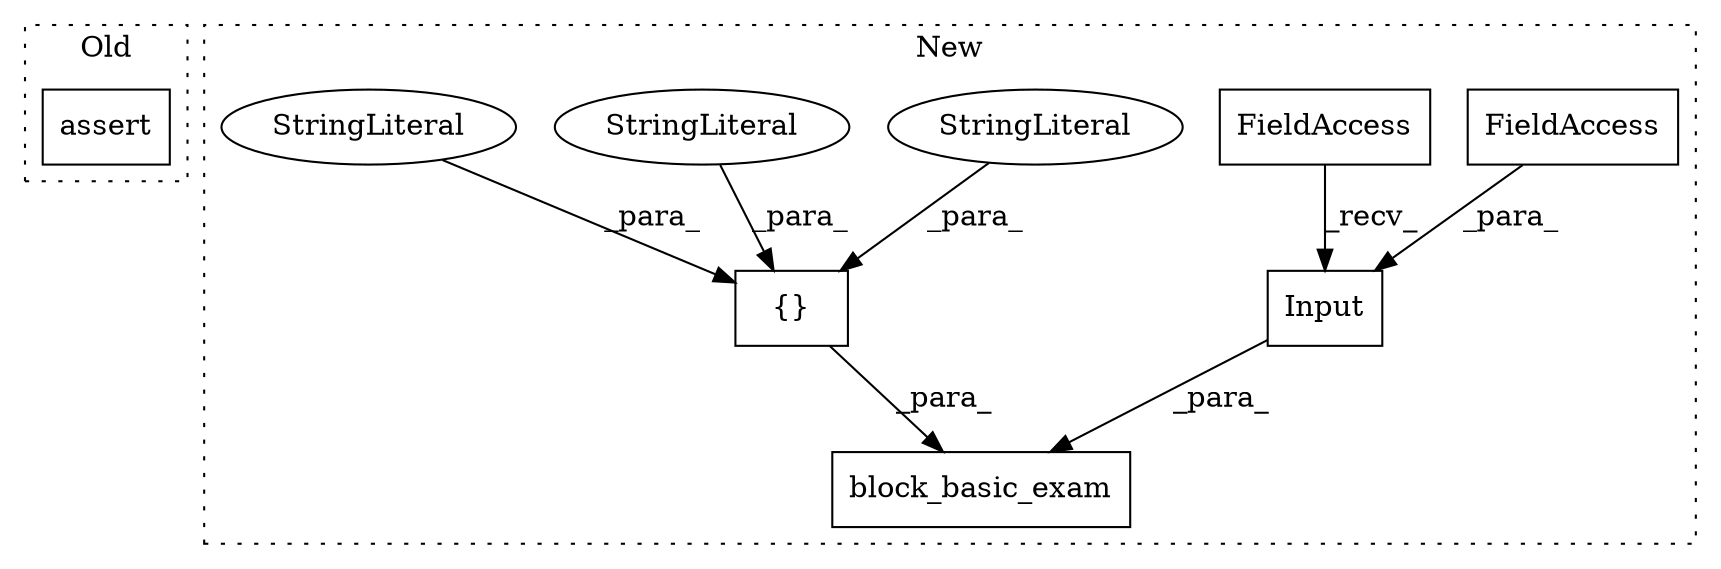digraph G {
subgraph cluster0 {
1 [label="assert" a="6" s="1851" l="7" shape="box"];
label = "Old";
style="dotted";
}
subgraph cluster1 {
2 [label="block_basic_exam" a="32" s="984,1180" l="17,1" shape="box"];
3 [label="{}" a="4" s="1116,1179" l="1,1" shape="box"];
4 [label="StringLiteral" a="45" s="1117" l="12" shape="ellipse"];
5 [label="Input" a="32" s="1040,1102" l="11,1" shape="box"];
6 [label="FieldAccess" a="22" s="1023" l="10" shape="box"];
7 [label="FieldAccess" a="22" s="1084" l="10" shape="box"];
8 [label="StringLiteral" a="45" s="1148" l="21" shape="ellipse"];
9 [label="StringLiteral" a="45" s="1170" l="9" shape="ellipse"];
label = "New";
style="dotted";
}
3 -> 2 [label="_para_"];
4 -> 3 [label="_para_"];
5 -> 2 [label="_para_"];
6 -> 5 [label="_recv_"];
7 -> 5 [label="_para_"];
8 -> 3 [label="_para_"];
9 -> 3 [label="_para_"];
}